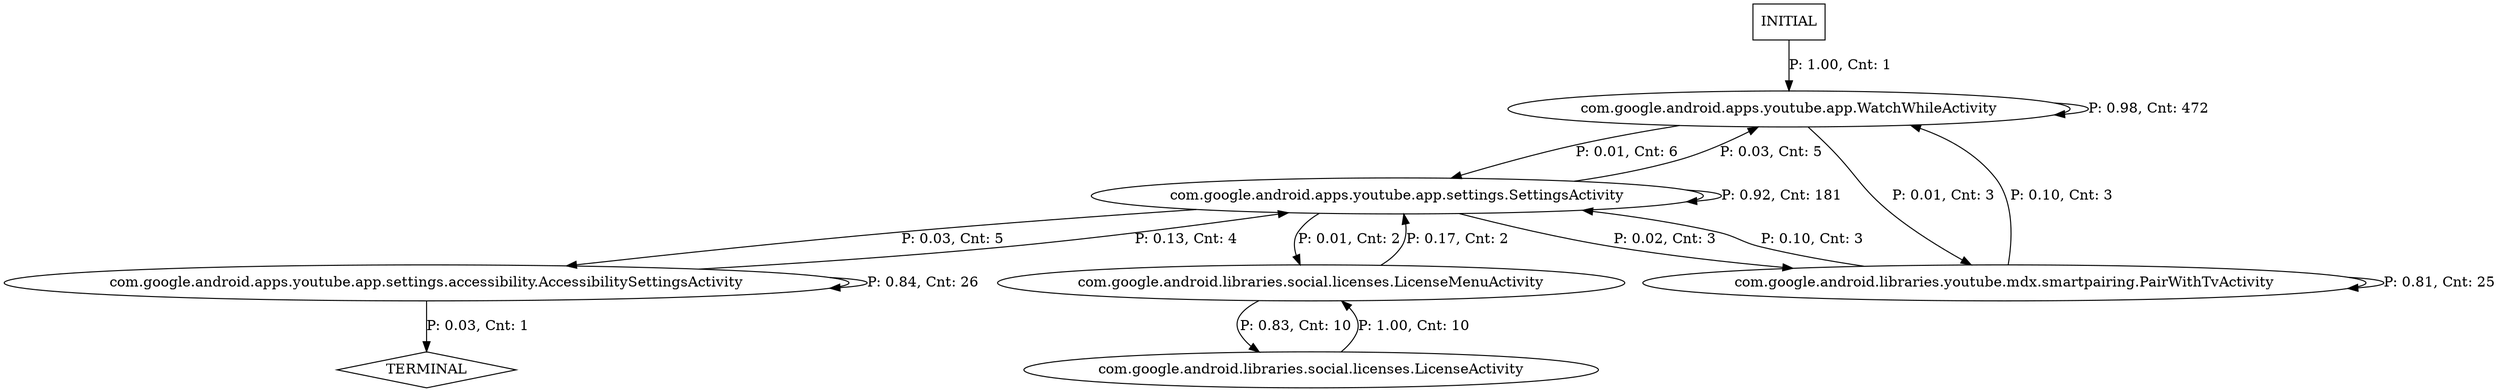 digraph G {
  0 [label="com.google.android.apps.youtube.app.WatchWhileActivity"];
  1 [label="com.google.android.apps.youtube.app.settings.SettingsActivity"];
  2 [label="com.google.android.apps.youtube.app.settings.accessibility.AccessibilitySettingsActivity"];
  3 [label="com.google.android.libraries.social.licenses.LicenseActivity"];
  4 [label="com.google.android.libraries.social.licenses.LicenseMenuActivity"];
  5 [label="com.google.android.libraries.youtube.mdx.smartpairing.PairWithTvActivity"];
  6 [label="TERMINAL",shape=diamond];
  7 [label="INITIAL",shape=box];
0->0 [label="P: 0.98, Cnt: 472"];
0->1 [label="P: 0.01, Cnt: 6"];
0->5 [label="P: 0.01, Cnt: 3"];
1->0 [label="P: 0.03, Cnt: 5"];
1->1 [label="P: 0.92, Cnt: 181"];
1->2 [label="P: 0.03, Cnt: 5"];
1->4 [label="P: 0.01, Cnt: 2"];
1->5 [label="P: 0.02, Cnt: 3"];
2->1 [label="P: 0.13, Cnt: 4"];
2->2 [label="P: 0.84, Cnt: 26"];
2->6 [label="P: 0.03, Cnt: 1"];
3->4 [label="P: 1.00, Cnt: 10"];
4->1 [label="P: 0.17, Cnt: 2"];
4->3 [label="P: 0.83, Cnt: 10"];
5->0 [label="P: 0.10, Cnt: 3"];
5->1 [label="P: 0.10, Cnt: 3"];
5->5 [label="P: 0.81, Cnt: 25"];
7->0 [label="P: 1.00, Cnt: 1"];
}
